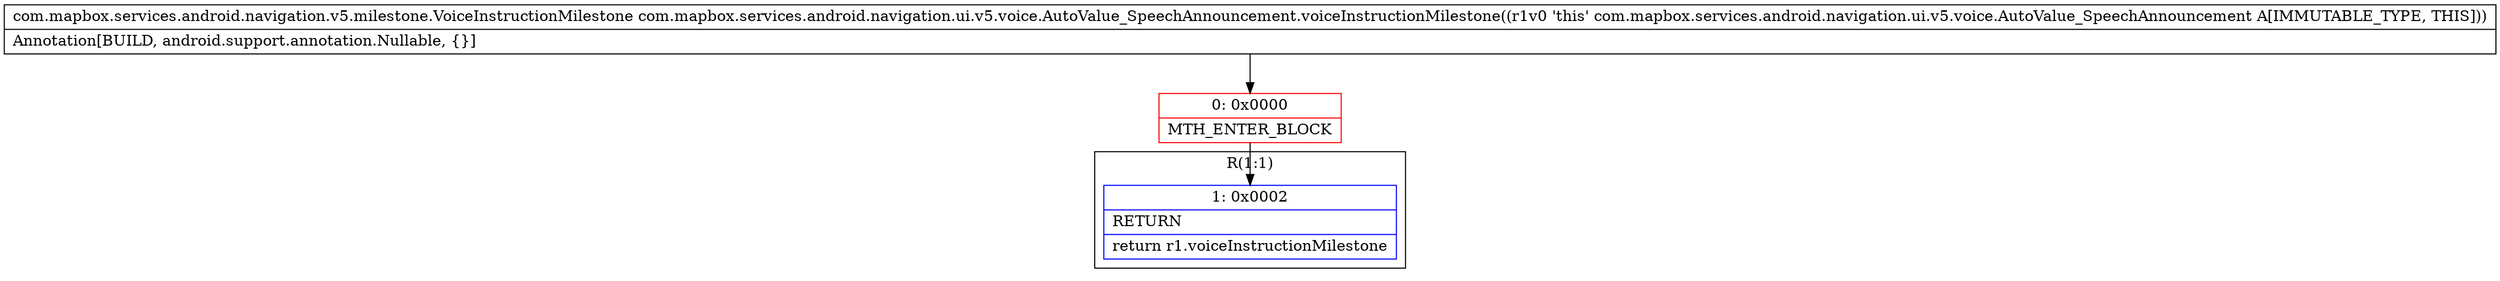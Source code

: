 digraph "CFG forcom.mapbox.services.android.navigation.ui.v5.voice.AutoValue_SpeechAnnouncement.voiceInstructionMilestone()Lcom\/mapbox\/services\/android\/navigation\/v5\/milestone\/VoiceInstructionMilestone;" {
subgraph cluster_Region_1989351939 {
label = "R(1:1)";
node [shape=record,color=blue];
Node_1 [shape=record,label="{1\:\ 0x0002|RETURN\l|return r1.voiceInstructionMilestone\l}"];
}
Node_0 [shape=record,color=red,label="{0\:\ 0x0000|MTH_ENTER_BLOCK\l}"];
MethodNode[shape=record,label="{com.mapbox.services.android.navigation.v5.milestone.VoiceInstructionMilestone com.mapbox.services.android.navigation.ui.v5.voice.AutoValue_SpeechAnnouncement.voiceInstructionMilestone((r1v0 'this' com.mapbox.services.android.navigation.ui.v5.voice.AutoValue_SpeechAnnouncement A[IMMUTABLE_TYPE, THIS]))  | Annotation[BUILD, android.support.annotation.Nullable, \{\}]\l}"];
MethodNode -> Node_0;
Node_0 -> Node_1;
}

